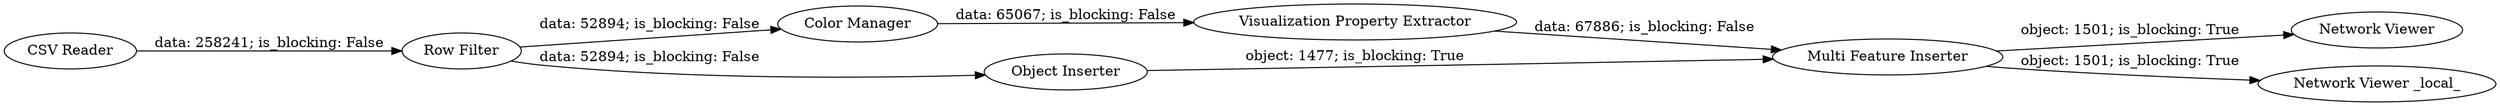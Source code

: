 digraph {
	"9206903202191486583_6" [label="Color Manager"]
	"9206903202191486583_5" [label="Row Filter"]
	"9206903202191486583_8" [label="Multi Feature Inserter"]
	"9206903202191486583_13" [label="Network Viewer"]
	"9206903202191486583_1" [label="CSV Reader"]
	"9206903202191486583_3" [label="Object Inserter"]
	"9206903202191486583_7" [label="Visualization Property Extractor"]
	"9206903202191486583_12" [label="Network Viewer _local_"]
	"9206903202191486583_6" -> "9206903202191486583_7" [label="data: 65067; is_blocking: False"]
	"9206903202191486583_8" -> "9206903202191486583_13" [label="object: 1501; is_blocking: True"]
	"9206903202191486583_1" -> "9206903202191486583_5" [label="data: 258241; is_blocking: False"]
	"9206903202191486583_3" -> "9206903202191486583_8" [label="object: 1477; is_blocking: True"]
	"9206903202191486583_7" -> "9206903202191486583_8" [label="data: 67886; is_blocking: False"]
	"9206903202191486583_8" -> "9206903202191486583_12" [label="object: 1501; is_blocking: True"]
	"9206903202191486583_5" -> "9206903202191486583_3" [label="data: 52894; is_blocking: False"]
	"9206903202191486583_5" -> "9206903202191486583_6" [label="data: 52894; is_blocking: False"]
	rankdir=LR
}
